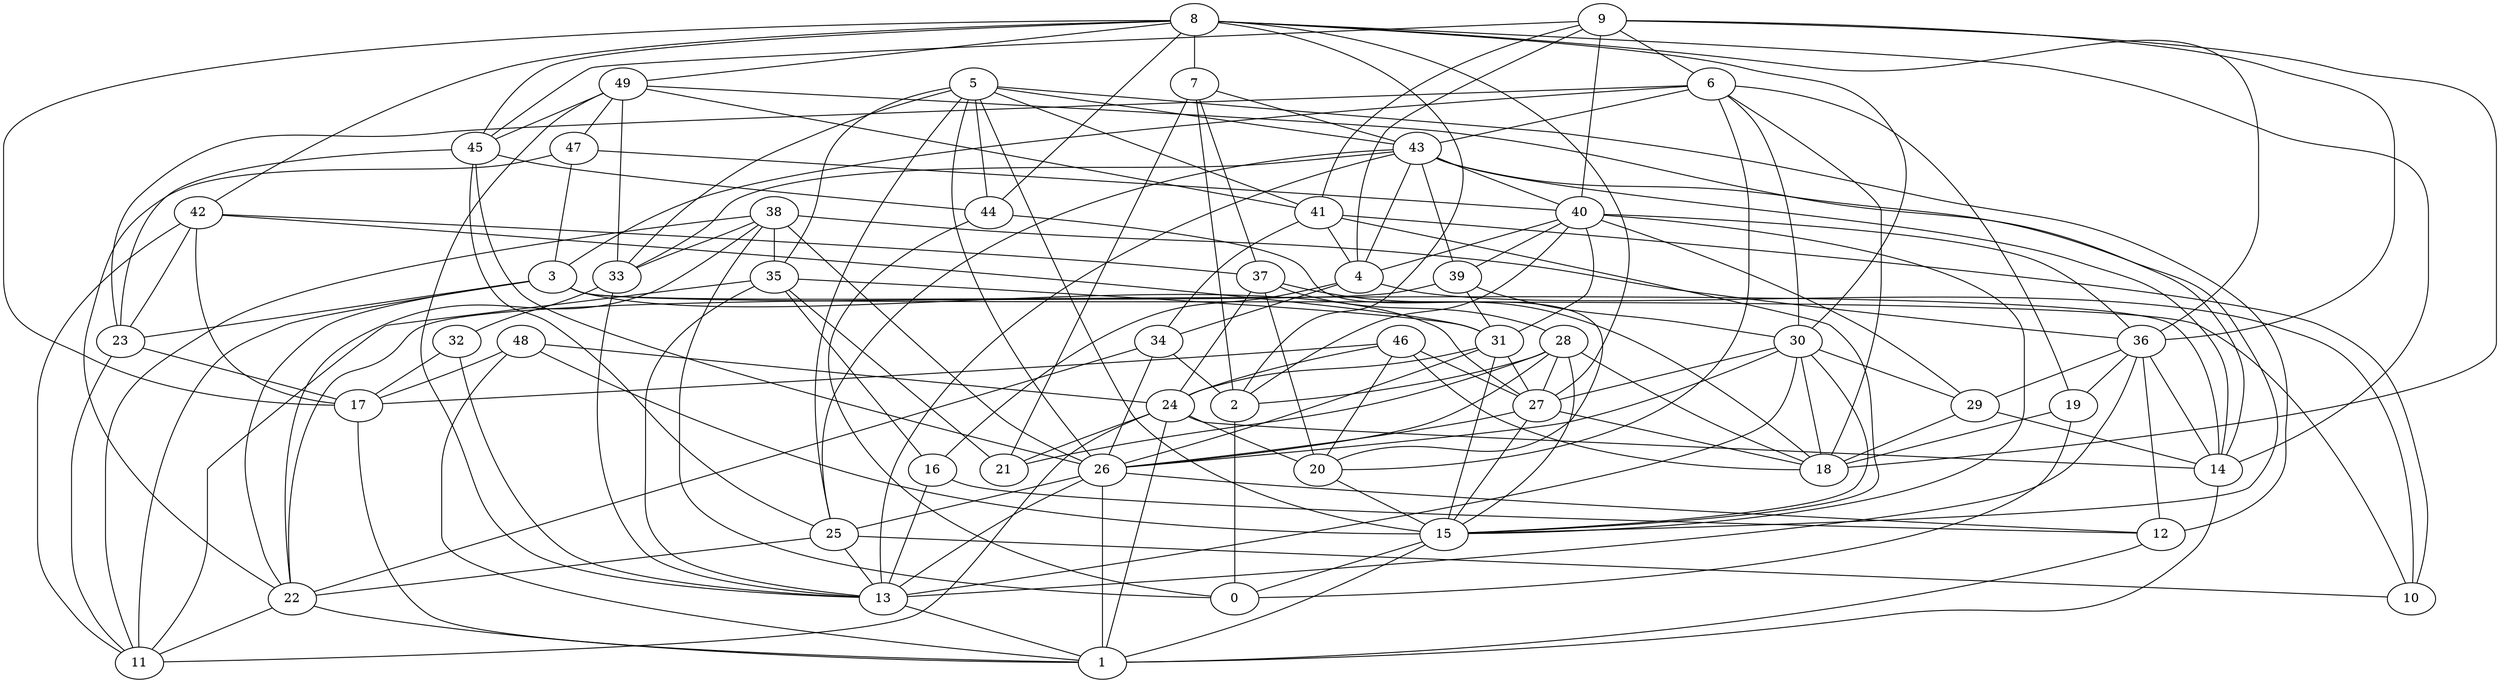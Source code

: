 digraph GG_graph {

subgraph G_graph {
edge [color = black]
"33" -> "32" [dir = none]
"34" -> "2" [dir = none]
"36" -> "12" [dir = none]
"36" -> "29" [dir = none]
"38" -> "35" [dir = none]
"38" -> "36" [dir = none]
"38" -> "22" [dir = none]
"38" -> "11" [dir = none]
"38" -> "33" [dir = none]
"48" -> "17" [dir = none]
"48" -> "15" [dir = none]
"37" -> "20" [dir = none]
"37" -> "24" [dir = none]
"8" -> "7" [dir = none]
"8" -> "49" [dir = none]
"8" -> "30" [dir = none]
"8" -> "27" [dir = none]
"8" -> "44" [dir = none]
"8" -> "45" [dir = none]
"15" -> "1" [dir = none]
"15" -> "0" [dir = none]
"41" -> "34" [dir = none]
"41" -> "4" [dir = none]
"41" -> "15" [dir = none]
"28" -> "26" [dir = none]
"28" -> "15" [dir = none]
"28" -> "18" [dir = none]
"28" -> "27" [dir = none]
"13" -> "1" [dir = none]
"9" -> "36" [dir = none]
"9" -> "4" [dir = none]
"39" -> "31" [dir = none]
"39" -> "30" [dir = none]
"4" -> "34" [dir = none]
"4" -> "16" [dir = none]
"43" -> "15" [dir = none]
"43" -> "39" [dir = none]
"25" -> "22" [dir = none]
"25" -> "10" [dir = none]
"25" -> "13" [dir = none]
"2" -> "0" [dir = none]
"32" -> "13" [dir = none]
"26" -> "25" [dir = none]
"31" -> "24" [dir = none]
"31" -> "15" [dir = none]
"31" -> "26" [dir = none]
"12" -> "1" [dir = none]
"44" -> "0" [dir = none]
"44" -> "20" [dir = none]
"5" -> "25" [dir = none]
"5" -> "26" [dir = none]
"5" -> "15" [dir = none]
"5" -> "44" [dir = none]
"49" -> "14" [dir = none]
"49" -> "45" [dir = none]
"49" -> "41" [dir = none]
"49" -> "33" [dir = none]
"49" -> "47" [dir = none]
"42" -> "11" [dir = none]
"42" -> "31" [dir = none]
"42" -> "23" [dir = none]
"35" -> "16" [dir = none]
"35" -> "13" [dir = none]
"35" -> "11" [dir = none]
"27" -> "15" [dir = none]
"47" -> "3" [dir = none]
"47" -> "40" [dir = none]
"30" -> "29" [dir = none]
"30" -> "15" [dir = none]
"30" -> "18" [dir = none]
"30" -> "26" [dir = none]
"6" -> "19" [dir = none]
"6" -> "30" [dir = none]
"6" -> "3" [dir = none]
"6" -> "18" [dir = none]
"3" -> "27" [dir = none]
"3" -> "10" [dir = none]
"3" -> "23" [dir = none]
"20" -> "15" [dir = none]
"23" -> "11" [dir = none]
"24" -> "21" [dir = none]
"24" -> "1" [dir = none]
"24" -> "14" [dir = none]
"24" -> "20" [dir = none]
"7" -> "37" [dir = none]
"7" -> "21" [dir = none]
"46" -> "18" [dir = none]
"46" -> "20" [dir = none]
"46" -> "27" [dir = none]
"46" -> "17" [dir = none]
"46" -> "24" [dir = none]
"40" -> "31" [dir = none]
"40" -> "15" [dir = none]
"40" -> "29" [dir = none]
"40" -> "36" [dir = none]
"40" -> "4" [dir = none]
"17" -> "1" [dir = none]
"19" -> "18" [dir = none]
"36" -> "13" [dir = none]
"30" -> "13" [dir = none]
"47" -> "22" [dir = none]
"9" -> "6" [dir = none]
"45" -> "44" [dir = none]
"16" -> "13" [dir = none]
"7" -> "43" [dir = none]
"28" -> "2" [dir = none]
"36" -> "14" [dir = none]
"19" -> "0" [dir = none]
"36" -> "19" [dir = none]
"34" -> "26" [dir = none]
"45" -> "26" [dir = none]
"43" -> "13" [dir = none]
"35" -> "31" [dir = none]
"9" -> "45" [dir = none]
"3" -> "11" [dir = none]
"37" -> "28" [dir = none]
"37" -> "18" [dir = none]
"38" -> "26" [dir = none]
"14" -> "1" [dir = none]
"40" -> "39" [dir = none]
"38" -> "0" [dir = none]
"49" -> "13" [dir = none]
"30" -> "27" [dir = none]
"45" -> "23" [dir = none]
"8" -> "2" [dir = none]
"5" -> "41" [dir = none]
"9" -> "41" [dir = none]
"31" -> "27" [dir = none]
"8" -> "36" [dir = none]
"6" -> "20" [dir = none]
"29" -> "18" [dir = none]
"5" -> "43" [dir = none]
"5" -> "12" [dir = none]
"23" -> "17" [dir = none]
"5" -> "33" [dir = none]
"33" -> "13" [dir = none]
"40" -> "2" [dir = none]
"3" -> "14" [dir = none]
"27" -> "26" [dir = none]
"26" -> "1" [dir = none]
"48" -> "24" [dir = none]
"43" -> "4" [dir = none]
"9" -> "40" [dir = none]
"42" -> "17" [dir = none]
"28" -> "21" [dir = none]
"43" -> "40" [dir = none]
"45" -> "25" [dir = none]
"9" -> "18" [dir = none]
"48" -> "1" [dir = none]
"26" -> "13" [dir = none]
"43" -> "33" [dir = none]
"7" -> "2" [dir = none]
"41" -> "10" [dir = none]
"16" -> "12" [dir = none]
"43" -> "14" [dir = none]
"8" -> "42" [dir = none]
"3" -> "22" [dir = none]
"32" -> "17" [dir = none]
"43" -> "25" [dir = none]
"34" -> "22" [dir = none]
"4" -> "10" [dir = none]
"8" -> "14" [dir = none]
"29" -> "14" [dir = none]
"22" -> "1" [dir = none]
"35" -> "21" [dir = none]
"8" -> "17" [dir = none]
"26" -> "12" [dir = none]
"6" -> "23" [dir = none]
"6" -> "43" [dir = none]
"27" -> "18" [dir = none]
"24" -> "11" [dir = none]
"39" -> "22" [dir = none]
"42" -> "37" [dir = none]
"22" -> "11" [dir = none]
"5" -> "35" [dir = none]
}

}
